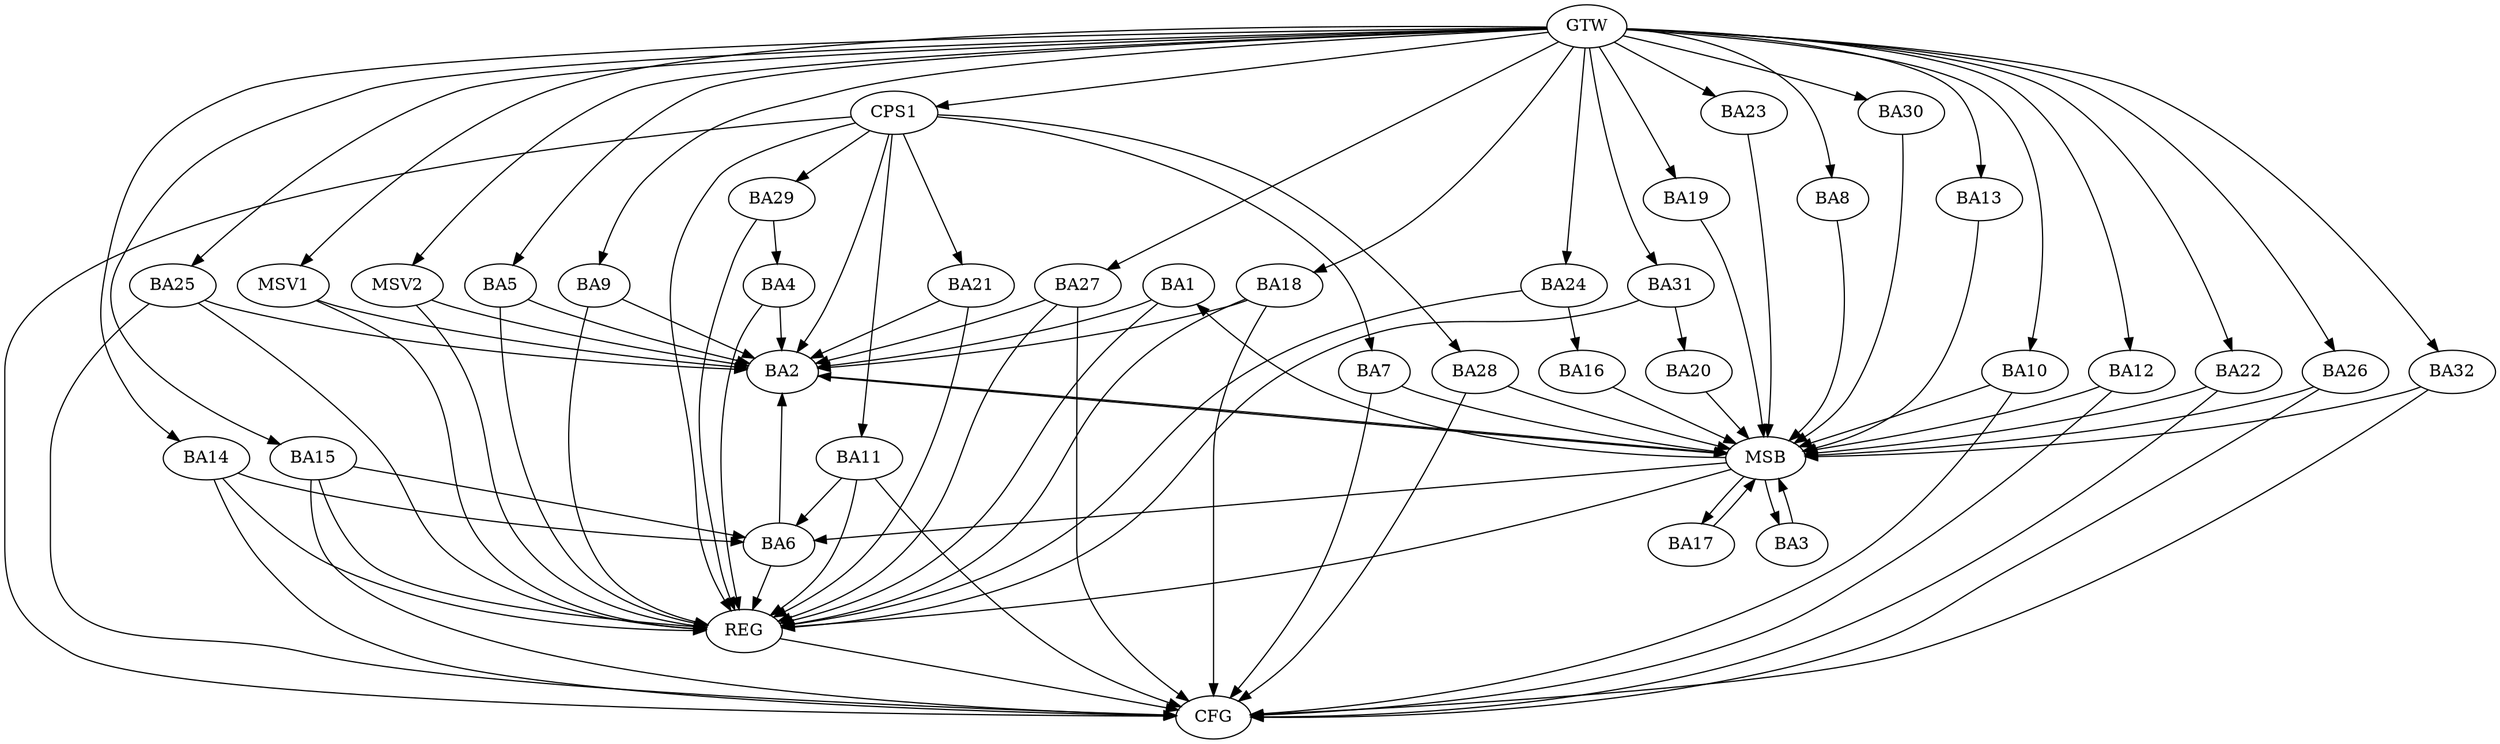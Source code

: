 strict digraph G {
  BA1 [ label="BA1" ];
  BA2 [ label="BA2" ];
  BA3 [ label="BA3" ];
  BA4 [ label="BA4" ];
  BA5 [ label="BA5" ];
  BA6 [ label="BA6" ];
  BA7 [ label="BA7" ];
  BA8 [ label="BA8" ];
  BA9 [ label="BA9" ];
  BA10 [ label="BA10" ];
  BA11 [ label="BA11" ];
  BA12 [ label="BA12" ];
  BA13 [ label="BA13" ];
  BA14 [ label="BA14" ];
  BA15 [ label="BA15" ];
  BA16 [ label="BA16" ];
  BA17 [ label="BA17" ];
  BA18 [ label="BA18" ];
  BA19 [ label="BA19" ];
  BA20 [ label="BA20" ];
  BA21 [ label="BA21" ];
  BA22 [ label="BA22" ];
  BA23 [ label="BA23" ];
  BA24 [ label="BA24" ];
  BA25 [ label="BA25" ];
  BA26 [ label="BA26" ];
  BA27 [ label="BA27" ];
  BA28 [ label="BA28" ];
  BA29 [ label="BA29" ];
  BA30 [ label="BA30" ];
  BA31 [ label="BA31" ];
  BA32 [ label="BA32" ];
  CPS1 [ label="CPS1" ];
  GTW [ label="GTW" ];
  REG [ label="REG" ];
  MSB [ label="MSB" ];
  CFG [ label="CFG" ];
  MSV1 [ label="MSV1" ];
  MSV2 [ label="MSV2" ];
  BA1 -> BA2;
  BA4 -> BA2;
  BA5 -> BA2;
  BA6 -> BA2;
  BA9 -> BA2;
  BA11 -> BA6;
  BA14 -> BA6;
  BA15 -> BA6;
  BA18 -> BA2;
  BA21 -> BA2;
  BA24 -> BA16;
  BA25 -> BA2;
  BA27 -> BA2;
  BA29 -> BA4;
  BA31 -> BA20;
  CPS1 -> BA11;
  CPS1 -> BA21;
  CPS1 -> BA7;
  CPS1 -> BA2;
  CPS1 -> BA28;
  CPS1 -> BA29;
  GTW -> BA5;
  GTW -> BA8;
  GTW -> BA9;
  GTW -> BA10;
  GTW -> BA12;
  GTW -> BA13;
  GTW -> BA14;
  GTW -> BA15;
  GTW -> BA18;
  GTW -> BA19;
  GTW -> BA22;
  GTW -> BA23;
  GTW -> BA24;
  GTW -> BA25;
  GTW -> BA26;
  GTW -> BA27;
  GTW -> BA30;
  GTW -> BA31;
  GTW -> BA32;
  GTW -> CPS1;
  BA1 -> REG;
  BA4 -> REG;
  BA5 -> REG;
  BA6 -> REG;
  BA9 -> REG;
  BA11 -> REG;
  BA14 -> REG;
  BA15 -> REG;
  BA18 -> REG;
  BA21 -> REG;
  BA24 -> REG;
  BA25 -> REG;
  BA27 -> REG;
  BA29 -> REG;
  BA31 -> REG;
  CPS1 -> REG;
  BA2 -> MSB;
  MSB -> BA1;
  MSB -> REG;
  BA3 -> MSB;
  MSB -> BA2;
  BA7 -> MSB;
  MSB -> BA3;
  BA8 -> MSB;
  BA10 -> MSB;
  MSB -> BA6;
  BA12 -> MSB;
  BA13 -> MSB;
  BA16 -> MSB;
  BA17 -> MSB;
  BA19 -> MSB;
  BA20 -> MSB;
  BA22 -> MSB;
  BA23 -> MSB;
  MSB -> BA17;
  BA26 -> MSB;
  BA28 -> MSB;
  BA30 -> MSB;
  BA32 -> MSB;
  BA28 -> CFG;
  BA32 -> CFG;
  BA10 -> CFG;
  BA27 -> CFG;
  BA14 -> CFG;
  BA15 -> CFG;
  BA12 -> CFG;
  BA25 -> CFG;
  BA26 -> CFG;
  CPS1 -> CFG;
  BA22 -> CFG;
  BA11 -> CFG;
  BA7 -> CFG;
  BA18 -> CFG;
  REG -> CFG;
  MSV1 -> BA2;
  GTW -> MSV1;
  MSV1 -> REG;
  MSV2 -> BA2;
  GTW -> MSV2;
  MSV2 -> REG;
}
